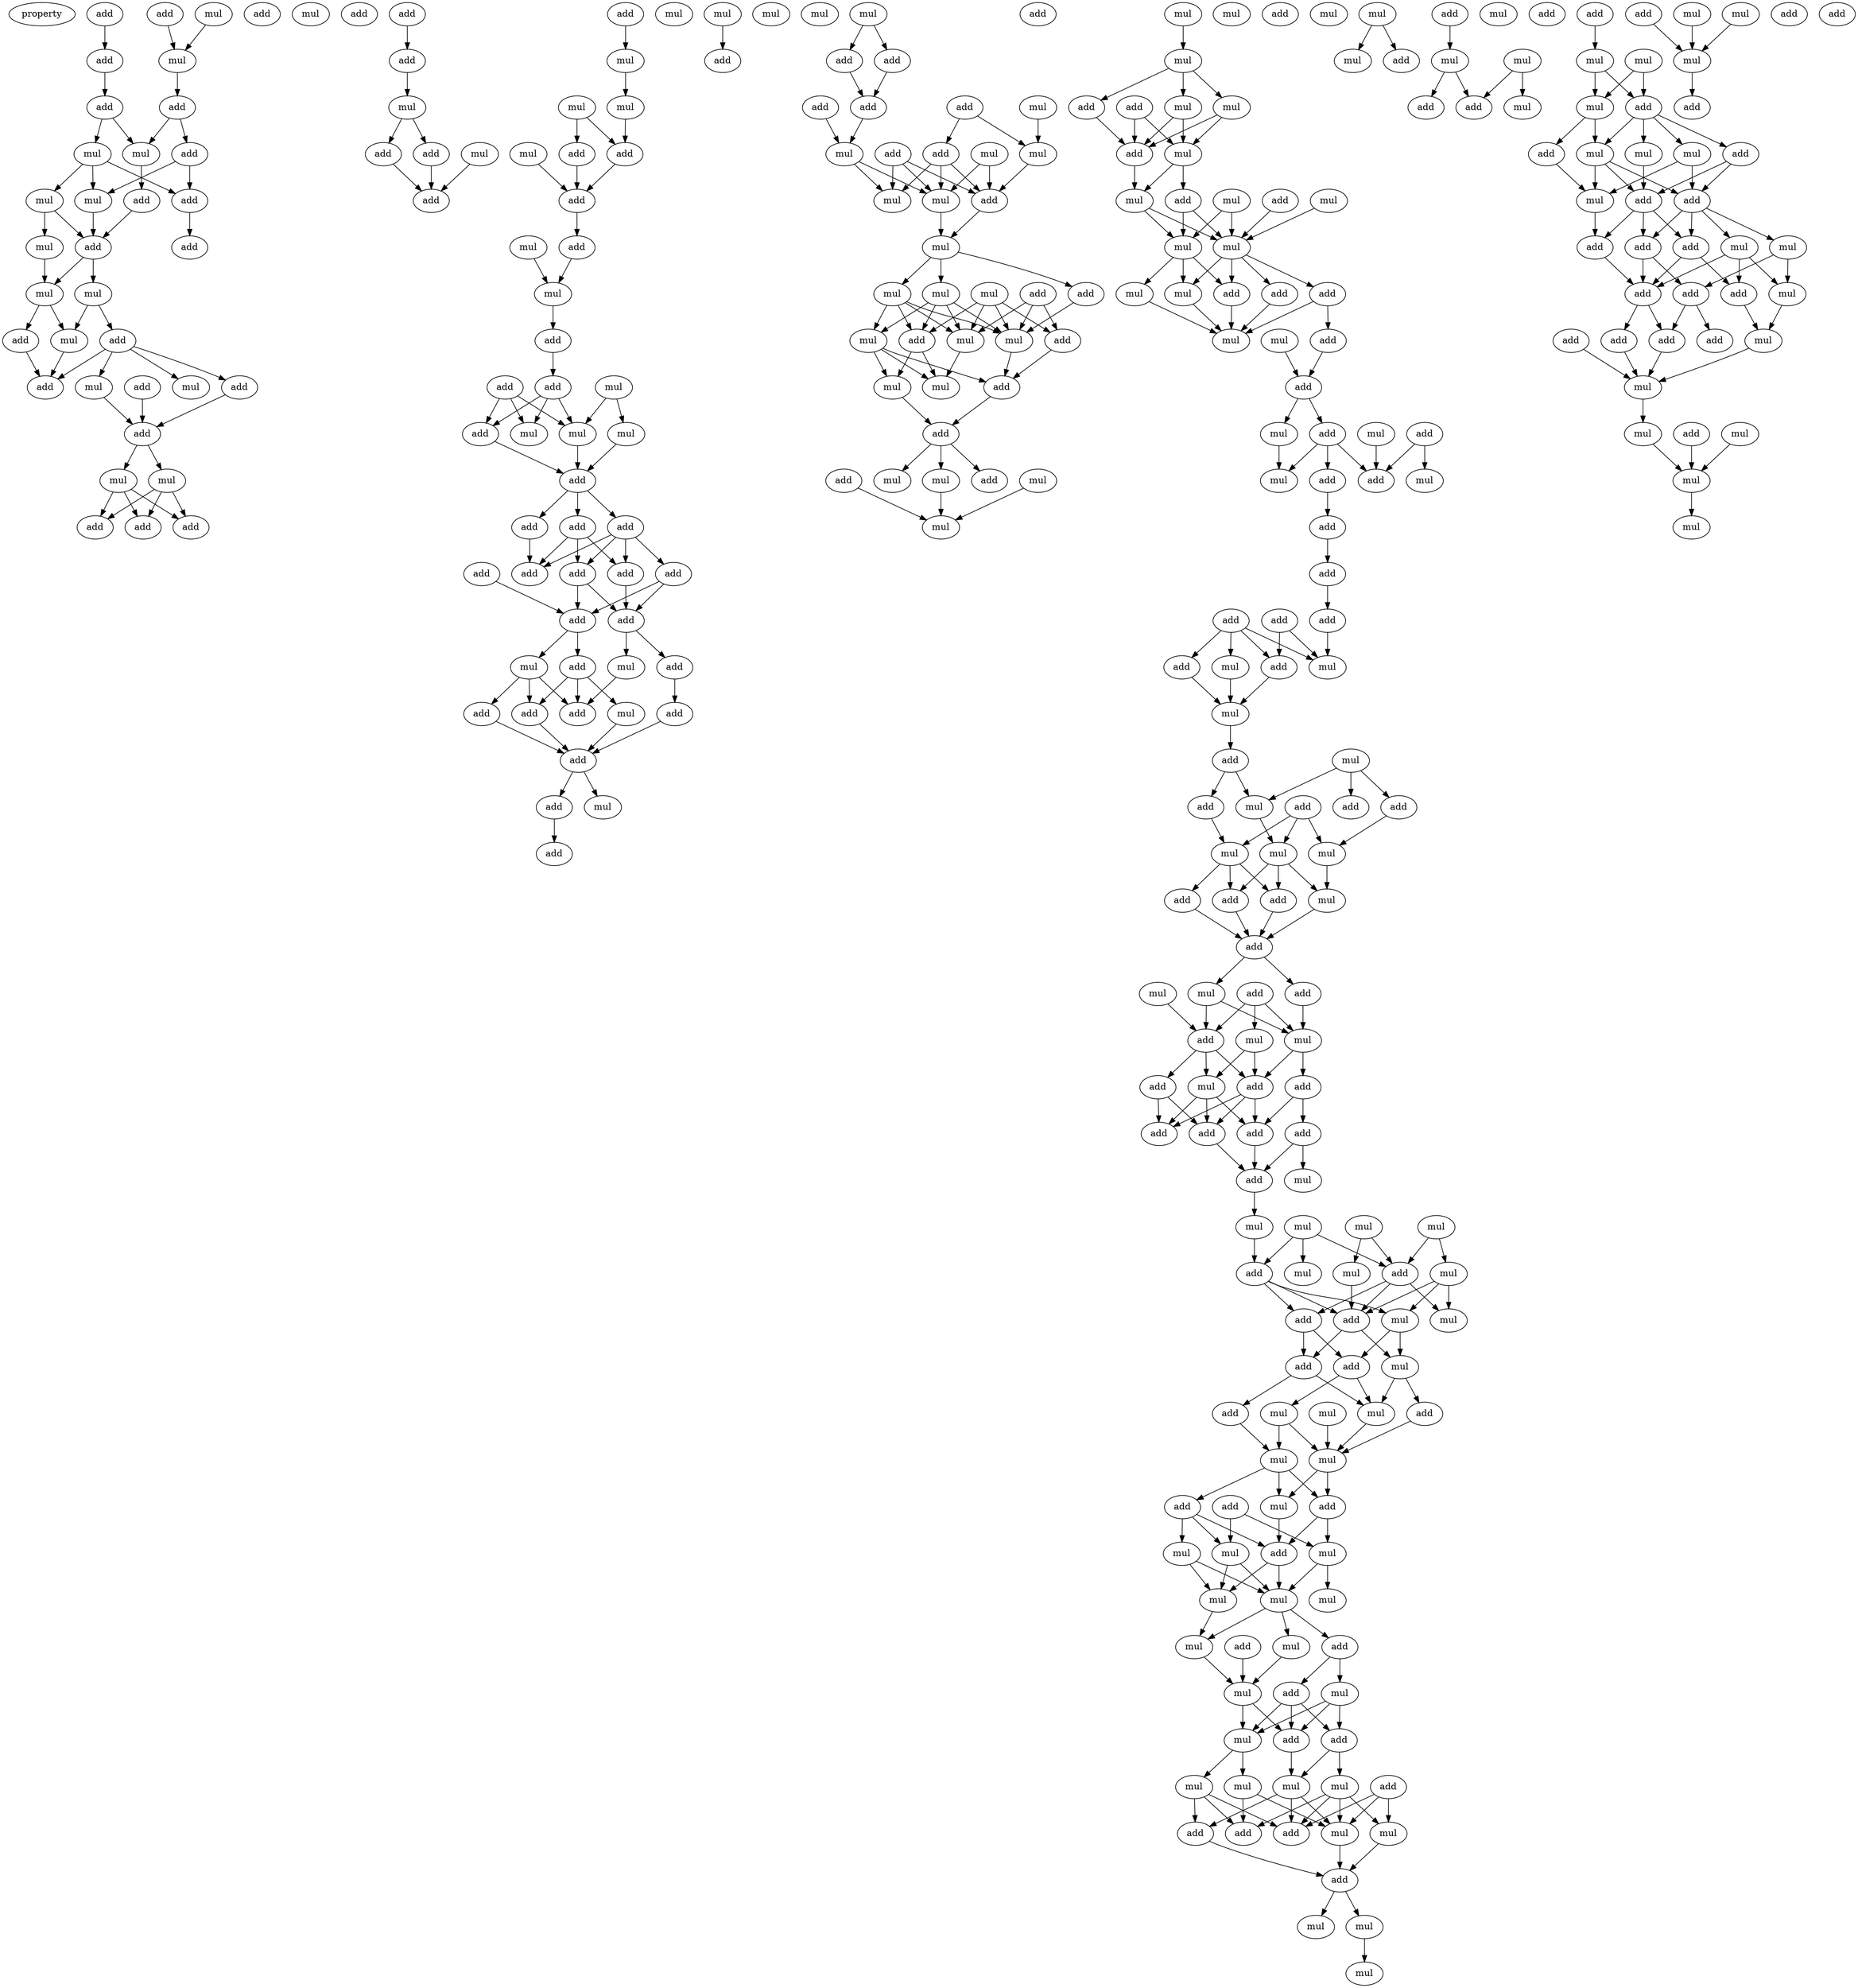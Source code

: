 digraph {
    node [fontcolor=black]
    property [mul=2,lf=1.1]
    0 [ label = mul ];
    1 [ label = add ];
    2 [ label = add ];
    3 [ label = mul ];
    4 [ label = add ];
    5 [ label = mul ];
    6 [ label = add ];
    7 [ label = add ];
    8 [ label = add ];
    9 [ label = mul ];
    10 [ label = mul ];
    11 [ label = add ];
    12 [ label = mul ];
    13 [ label = add ];
    14 [ label = mul ];
    15 [ label = add ];
    16 [ label = add ];
    17 [ label = mul ];
    18 [ label = add ];
    19 [ label = add ];
    20 [ label = mul ];
    21 [ label = mul ];
    22 [ label = add ];
    23 [ label = mul ];
    24 [ label = add ];
    25 [ label = add ];
    26 [ label = mul ];
    27 [ label = mul ];
    28 [ label = add ];
    29 [ label = add ];
    30 [ label = add ];
    31 [ label = mul ];
    32 [ label = add ];
    33 [ label = mul ];
    34 [ label = add ];
    35 [ label = add ];
    36 [ label = add ];
    37 [ label = add ];
    38 [ label = mul ];
    39 [ label = add ];
    40 [ label = mul ];
    41 [ label = add ];
    42 [ label = add ];
    43 [ label = add ];
    44 [ label = mul ];
    45 [ label = mul ];
    46 [ label = mul ];
    47 [ label = mul ];
    48 [ label = add ];
    49 [ label = add ];
    50 [ label = add ];
    51 [ label = mul ];
    52 [ label = add ];
    53 [ label = mul ];
    54 [ label = mul ];
    55 [ label = mul ];
    56 [ label = add ];
    57 [ label = mul ];
    58 [ label = add ];
    59 [ label = add ];
    60 [ label = add ];
    61 [ label = mul ];
    62 [ label = add ];
    63 [ label = mul ];
    64 [ label = mul ];
    65 [ label = add ];
    66 [ label = add ];
    67 [ label = add ];
    68 [ label = add ];
    69 [ label = add ];
    70 [ label = add ];
    71 [ label = add ];
    72 [ label = add ];
    73 [ label = add ];
    74 [ label = add ];
    75 [ label = add ];
    76 [ label = mul ];
    77 [ label = add ];
    78 [ label = mul ];
    79 [ label = add ];
    80 [ label = add ];
    81 [ label = mul ];
    82 [ label = add ];
    83 [ label = add ];
    84 [ label = add ];
    85 [ label = add ];
    86 [ label = mul ];
    87 [ label = mul ];
    88 [ label = add ];
    89 [ label = mul ];
    90 [ label = add ];
    91 [ label = mul ];
    92 [ label = add ];
    93 [ label = add ];
    94 [ label = add ];
    95 [ label = mul ];
    96 [ label = add ];
    97 [ label = add ];
    98 [ label = add ];
    99 [ label = mul ];
    100 [ label = mul ];
    101 [ label = add ];
    102 [ label = mul ];
    103 [ label = add ];
    104 [ label = add ];
    105 [ label = mul ];
    106 [ label = mul ];
    107 [ label = mul ];
    108 [ label = add ];
    109 [ label = mul ];
    110 [ label = mul ];
    111 [ label = add ];
    112 [ label = mul ];
    113 [ label = mul ];
    114 [ label = mul ];
    115 [ label = add ];
    116 [ label = add ];
    117 [ label = mul ];
    118 [ label = mul ];
    119 [ label = mul ];
    120 [ label = add ];
    121 [ label = add ];
    122 [ label = add ];
    123 [ label = mul ];
    124 [ label = mul ];
    125 [ label = add ];
    126 [ label = mul ];
    127 [ label = mul ];
    128 [ label = mul ];
    129 [ label = mul ];
    130 [ label = add ];
    131 [ label = mul ];
    132 [ label = add ];
    133 [ label = mul ];
    134 [ label = add ];
    135 [ label = mul ];
    136 [ label = mul ];
    137 [ label = mul ];
    138 [ label = add ];
    139 [ label = add ];
    140 [ label = mul ];
    141 [ label = mul ];
    142 [ label = mul ];
    143 [ label = mul ];
    144 [ label = mul ];
    145 [ label = add ];
    146 [ label = add ];
    147 [ label = add ];
    148 [ label = mul ];
    149 [ label = add ];
    150 [ label = mul ];
    151 [ label = add ];
    152 [ label = mul ];
    153 [ label = add ];
    154 [ label = mul ];
    155 [ label = add ];
    156 [ label = mul ];
    157 [ label = add ];
    158 [ label = mul ];
    159 [ label = mul ];
    160 [ label = add ];
    161 [ label = add ];
    162 [ label = add ];
    163 [ label = add ];
    164 [ label = add ];
    165 [ label = add ];
    166 [ label = mul ];
    167 [ label = add ];
    168 [ label = mul ];
    169 [ label = add ];
    170 [ label = mul ];
    171 [ label = add ];
    172 [ label = mul ];
    173 [ label = mul ];
    174 [ label = add ];
    175 [ label = add ];
    176 [ label = add ];
    177 [ label = add ];
    178 [ label = mul ];
    179 [ label = mul ];
    180 [ label = mul ];
    181 [ label = add ];
    182 [ label = add ];
    183 [ label = add ];
    184 [ label = mul ];
    185 [ label = add ];
    186 [ label = add ];
    187 [ label = add ];
    188 [ label = mul ];
    189 [ label = add ];
    190 [ label = mul ];
    191 [ label = mul ];
    192 [ label = mul ];
    193 [ label = add ];
    194 [ label = add ];
    195 [ label = add ];
    196 [ label = add ];
    197 [ label = mul ];
    198 [ label = add ];
    199 [ label = add ];
    200 [ label = add ];
    201 [ label = add ];
    202 [ label = add ];
    203 [ label = mul ];
    204 [ label = mul ];
    205 [ label = mul ];
    206 [ label = mul ];
    207 [ label = mul ];
    208 [ label = mul ];
    209 [ label = add ];
    210 [ label = mul ];
    211 [ label = mul ];
    212 [ label = add ];
    213 [ label = mul ];
    214 [ label = add ];
    215 [ label = add ];
    216 [ label = mul ];
    217 [ label = add ];
    218 [ label = add ];
    219 [ label = mul ];
    220 [ label = add ];
    221 [ label = mul ];
    222 [ label = mul ];
    223 [ label = mul ];
    224 [ label = add ];
    225 [ label = mul ];
    226 [ label = mul ];
    227 [ label = mul ];
    228 [ label = add ];
    229 [ label = add ];
    230 [ label = add ];
    231 [ label = add ];
    232 [ label = mul ];
    233 [ label = mul ];
    234 [ label = mul ];
    235 [ label = mul ];
    236 [ label = mul ];
    237 [ label = mul ];
    238 [ label = mul ];
    239 [ label = mul ];
    240 [ label = add ];
    241 [ label = add ];
    242 [ label = add ];
    243 [ label = mul ];
    244 [ label = mul ];
    245 [ label = add ];
    246 [ label = add ];
    247 [ label = mul ];
    248 [ label = mul ];
    249 [ label = mul ];
    250 [ label = mul ];
    251 [ label = mul ];
    252 [ label = add ];
    253 [ label = mul ];
    254 [ label = add ];
    255 [ label = add ];
    256 [ label = add ];
    257 [ label = mul ];
    258 [ label = add ];
    259 [ label = mul ];
    260 [ label = mul ];
    261 [ label = mul ];
    262 [ label = mul ];
    263 [ label = mul ];
    264 [ label = add ];
    265 [ label = mul ];
    266 [ label = add ];
    267 [ label = mul ];
    268 [ label = mul ];
    269 [ label = add ];
    270 [ label = add ];
    271 [ label = mul ];
    272 [ label = mul ];
    273 [ label = add ];
    274 [ label = add ];
    275 [ label = mul ];
    276 [ label = mul ];
    277 [ label = add ];
    278 [ label = mul ];
    279 [ label = mul ];
    280 [ label = add ];
    281 [ label = add ];
    282 [ label = mul ];
    283 [ label = mul ];
    284 [ label = mul ];
    285 [ label = add ];
    286 [ label = add ];
    287 [ label = mul ];
    288 [ label = mul ];
    289 [ label = add ];
    290 [ label = add ];
    291 [ label = add ];
    292 [ label = add ];
    293 [ label = mul ];
    294 [ label = add ];
    295 [ label = add ];
    296 [ label = add ];
    297 [ label = add ];
    298 [ label = add ];
    299 [ label = add ];
    300 [ label = mul ];
    301 [ label = mul ];
    302 [ label = add ];
    303 [ label = mul ];
    304 [ label = mul ];
    305 [ label = mul ];
    306 [ label = add ];
    307 [ label = mul ];
    308 [ label = add ];
    309 [ label = mul ];
    310 [ label = mul ];
    311 [ label = mul ];
    312 [ label = add ];
    313 [ label = add ];
    0 -> 5 [ name = 0 ];
    1 -> 5 [ name = 1 ];
    4 -> 6 [ name = 2 ];
    5 -> 8 [ name = 3 ];
    6 -> 7 [ name = 4 ];
    7 -> 9 [ name = 5 ];
    7 -> 10 [ name = 6 ];
    8 -> 9 [ name = 7 ];
    8 -> 11 [ name = 8 ];
    9 -> 15 [ name = 9 ];
    10 -> 12 [ name = 10 ];
    10 -> 14 [ name = 11 ];
    10 -> 16 [ name = 12 ];
    11 -> 14 [ name = 13 ];
    11 -> 16 [ name = 14 ];
    12 -> 17 [ name = 15 ];
    12 -> 18 [ name = 16 ];
    14 -> 18 [ name = 17 ];
    15 -> 18 [ name = 18 ];
    16 -> 19 [ name = 19 ];
    17 -> 20 [ name = 20 ];
    18 -> 20 [ name = 21 ];
    18 -> 21 [ name = 22 ];
    20 -> 22 [ name = 23 ];
    20 -> 23 [ name = 24 ];
    21 -> 23 [ name = 25 ];
    21 -> 24 [ name = 26 ];
    22 -> 25 [ name = 27 ];
    23 -> 25 [ name = 28 ];
    24 -> 25 [ name = 29 ];
    24 -> 26 [ name = 30 ];
    24 -> 27 [ name = 31 ];
    24 -> 28 [ name = 32 ];
    26 -> 30 [ name = 33 ];
    28 -> 30 [ name = 34 ];
    29 -> 30 [ name = 35 ];
    30 -> 31 [ name = 36 ];
    30 -> 33 [ name = 37 ];
    31 -> 34 [ name = 38 ];
    31 -> 35 [ name = 39 ];
    31 -> 37 [ name = 40 ];
    32 -> 36 [ name = 41 ];
    33 -> 34 [ name = 42 ];
    33 -> 35 [ name = 43 ];
    33 -> 37 [ name = 44 ];
    36 -> 38 [ name = 45 ];
    38 -> 39 [ name = 46 ];
    38 -> 41 [ name = 47 ];
    39 -> 43 [ name = 48 ];
    40 -> 43 [ name = 49 ];
    41 -> 43 [ name = 50 ];
    42 -> 44 [ name = 51 ];
    44 -> 45 [ name = 52 ];
    45 -> 49 [ name = 53 ];
    46 -> 48 [ name = 54 ];
    46 -> 49 [ name = 55 ];
    47 -> 50 [ name = 56 ];
    48 -> 50 [ name = 57 ];
    49 -> 50 [ name = 58 ];
    50 -> 52 [ name = 59 ];
    51 -> 54 [ name = 60 ];
    52 -> 54 [ name = 61 ];
    54 -> 56 [ name = 62 ];
    55 -> 60 [ name = 63 ];
    56 -> 58 [ name = 64 ];
    57 -> 61 [ name = 65 ];
    57 -> 64 [ name = 66 ];
    58 -> 61 [ name = 67 ];
    58 -> 62 [ name = 68 ];
    58 -> 63 [ name = 69 ];
    59 -> 61 [ name = 70 ];
    59 -> 62 [ name = 71 ];
    59 -> 63 [ name = 72 ];
    61 -> 65 [ name = 73 ];
    62 -> 65 [ name = 74 ];
    64 -> 65 [ name = 75 ];
    65 -> 66 [ name = 76 ];
    65 -> 67 [ name = 77 ];
    65 -> 68 [ name = 78 ];
    66 -> 69 [ name = 79 ];
    66 -> 71 [ name = 80 ];
    66 -> 72 [ name = 81 ];
    66 -> 73 [ name = 82 ];
    67 -> 69 [ name = 83 ];
    68 -> 69 [ name = 84 ];
    68 -> 72 [ name = 85 ];
    68 -> 73 [ name = 86 ];
    70 -> 74 [ name = 87 ];
    71 -> 74 [ name = 88 ];
    71 -> 75 [ name = 89 ];
    72 -> 74 [ name = 90 ];
    72 -> 75 [ name = 91 ];
    73 -> 75 [ name = 92 ];
    74 -> 78 [ name = 93 ];
    74 -> 79 [ name = 94 ];
    75 -> 76 [ name = 95 ];
    75 -> 77 [ name = 96 ];
    76 -> 82 [ name = 97 ];
    77 -> 83 [ name = 98 ];
    78 -> 80 [ name = 99 ];
    78 -> 82 [ name = 100 ];
    78 -> 84 [ name = 101 ];
    79 -> 80 [ name = 102 ];
    79 -> 81 [ name = 103 ];
    79 -> 82 [ name = 104 ];
    80 -> 85 [ name = 105 ];
    81 -> 85 [ name = 106 ];
    83 -> 85 [ name = 107 ];
    84 -> 85 [ name = 108 ];
    85 -> 88 [ name = 109 ];
    85 -> 89 [ name = 110 ];
    88 -> 90 [ name = 111 ];
    91 -> 93 [ name = 112 ];
    91 -> 94 [ name = 113 ];
    93 -> 97 [ name = 114 ];
    94 -> 97 [ name = 115 ];
    95 -> 100 [ name = 116 ];
    96 -> 100 [ name = 117 ];
    96 -> 103 [ name = 118 ];
    97 -> 102 [ name = 119 ];
    98 -> 102 [ name = 120 ];
    99 -> 104 [ name = 121 ];
    99 -> 105 [ name = 122 ];
    100 -> 104 [ name = 123 ];
    101 -> 104 [ name = 124 ];
    101 -> 105 [ name = 125 ];
    101 -> 106 [ name = 126 ];
    102 -> 105 [ name = 127 ];
    102 -> 106 [ name = 128 ];
    103 -> 104 [ name = 129 ];
    103 -> 105 [ name = 130 ];
    103 -> 106 [ name = 131 ];
    104 -> 107 [ name = 132 ];
    105 -> 107 [ name = 133 ];
    107 -> 109 [ name = 134 ];
    107 -> 110 [ name = 135 ];
    107 -> 111 [ name = 136 ];
    108 -> 113 [ name = 137 ];
    108 -> 115 [ name = 138 ];
    108 -> 117 [ name = 139 ];
    109 -> 113 [ name = 140 ];
    109 -> 114 [ name = 141 ];
    109 -> 116 [ name = 142 ];
    109 -> 117 [ name = 143 ];
    110 -> 113 [ name = 144 ];
    110 -> 114 [ name = 145 ];
    110 -> 116 [ name = 146 ];
    110 -> 117 [ name = 147 ];
    111 -> 113 [ name = 148 ];
    112 -> 113 [ name = 149 ];
    112 -> 115 [ name = 150 ];
    112 -> 116 [ name = 151 ];
    112 -> 117 [ name = 152 ];
    113 -> 120 [ name = 153 ];
    114 -> 118 [ name = 154 ];
    114 -> 119 [ name = 155 ];
    114 -> 120 [ name = 156 ];
    115 -> 120 [ name = 157 ];
    116 -> 118 [ name = 158 ];
    116 -> 119 [ name = 159 ];
    117 -> 119 [ name = 160 ];
    118 -> 121 [ name = 161 ];
    120 -> 121 [ name = 162 ];
    121 -> 123 [ name = 163 ];
    121 -> 124 [ name = 164 ];
    121 -> 125 [ name = 165 ];
    122 -> 127 [ name = 166 ];
    124 -> 127 [ name = 167 ];
    126 -> 127 [ name = 168 ];
    128 -> 129 [ name = 169 ];
    129 -> 131 [ name = 170 ];
    129 -> 132 [ name = 171 ];
    129 -> 133 [ name = 172 ];
    130 -> 134 [ name = 173 ];
    130 -> 135 [ name = 174 ];
    131 -> 134 [ name = 175 ];
    131 -> 135 [ name = 176 ];
    132 -> 134 [ name = 177 ];
    133 -> 134 [ name = 178 ];
    133 -> 135 [ name = 179 ];
    134 -> 140 [ name = 180 ];
    135 -> 138 [ name = 181 ];
    135 -> 140 [ name = 182 ];
    136 -> 141 [ name = 183 ];
    136 -> 142 [ name = 184 ];
    137 -> 141 [ name = 185 ];
    138 -> 141 [ name = 186 ];
    138 -> 142 [ name = 187 ];
    139 -> 141 [ name = 188 ];
    140 -> 141 [ name = 189 ];
    140 -> 142 [ name = 190 ];
    141 -> 143 [ name = 191 ];
    141 -> 145 [ name = 192 ];
    141 -> 146 [ name = 193 ];
    141 -> 147 [ name = 194 ];
    142 -> 143 [ name = 195 ];
    142 -> 144 [ name = 196 ];
    142 -> 145 [ name = 197 ];
    143 -> 148 [ name = 198 ];
    144 -> 148 [ name = 199 ];
    145 -> 148 [ name = 200 ];
    146 -> 148 [ name = 201 ];
    146 -> 149 [ name = 202 ];
    147 -> 148 [ name = 203 ];
    149 -> 151 [ name = 204 ];
    150 -> 151 [ name = 205 ];
    151 -> 154 [ name = 206 ];
    151 -> 155 [ name = 207 ];
    153 -> 159 [ name = 208 ];
    153 -> 160 [ name = 209 ];
    154 -> 158 [ name = 210 ];
    155 -> 157 [ name = 211 ];
    155 -> 158 [ name = 212 ];
    155 -> 160 [ name = 213 ];
    156 -> 160 [ name = 214 ];
    157 -> 161 [ name = 215 ];
    161 -> 162 [ name = 216 ];
    162 -> 163 [ name = 217 ];
    163 -> 168 [ name = 218 ];
    164 -> 166 [ name = 219 ];
    164 -> 167 [ name = 220 ];
    164 -> 168 [ name = 221 ];
    164 -> 169 [ name = 222 ];
    165 -> 168 [ name = 223 ];
    165 -> 169 [ name = 224 ];
    166 -> 170 [ name = 225 ];
    167 -> 170 [ name = 226 ];
    169 -> 170 [ name = 227 ];
    170 -> 171 [ name = 228 ];
    171 -> 173 [ name = 229 ];
    171 -> 176 [ name = 230 ];
    172 -> 173 [ name = 231 ];
    172 -> 174 [ name = 232 ];
    172 -> 177 [ name = 233 ];
    173 -> 178 [ name = 234 ];
    174 -> 179 [ name = 235 ];
    175 -> 178 [ name = 236 ];
    175 -> 179 [ name = 237 ];
    175 -> 180 [ name = 238 ];
    176 -> 180 [ name = 239 ];
    178 -> 181 [ name = 240 ];
    178 -> 182 [ name = 241 ];
    178 -> 184 [ name = 242 ];
    179 -> 184 [ name = 243 ];
    180 -> 181 [ name = 244 ];
    180 -> 182 [ name = 245 ];
    180 -> 183 [ name = 246 ];
    181 -> 185 [ name = 247 ];
    182 -> 185 [ name = 248 ];
    183 -> 185 [ name = 249 ];
    184 -> 185 [ name = 250 ];
    185 -> 186 [ name = 251 ];
    185 -> 188 [ name = 252 ];
    186 -> 191 [ name = 253 ];
    188 -> 191 [ name = 254 ];
    188 -> 193 [ name = 255 ];
    189 -> 191 [ name = 256 ];
    189 -> 192 [ name = 257 ];
    189 -> 193 [ name = 258 ];
    190 -> 193 [ name = 259 ];
    191 -> 194 [ name = 260 ];
    191 -> 195 [ name = 261 ];
    192 -> 194 [ name = 262 ];
    192 -> 197 [ name = 263 ];
    193 -> 194 [ name = 264 ];
    193 -> 196 [ name = 265 ];
    193 -> 197 [ name = 266 ];
    194 -> 198 [ name = 267 ];
    194 -> 200 [ name = 268 ];
    194 -> 201 [ name = 269 ];
    195 -> 199 [ name = 270 ];
    195 -> 200 [ name = 271 ];
    196 -> 198 [ name = 272 ];
    196 -> 201 [ name = 273 ];
    197 -> 198 [ name = 274 ];
    197 -> 200 [ name = 275 ];
    197 -> 201 [ name = 276 ];
    198 -> 202 [ name = 277 ];
    199 -> 202 [ name = 278 ];
    199 -> 203 [ name = 279 ];
    200 -> 202 [ name = 280 ];
    202 -> 207 [ name = 281 ];
    204 -> 209 [ name = 282 ];
    204 -> 210 [ name = 283 ];
    205 -> 209 [ name = 284 ];
    205 -> 211 [ name = 285 ];
    205 -> 212 [ name = 286 ];
    206 -> 208 [ name = 287 ];
    206 -> 209 [ name = 288 ];
    207 -> 212 [ name = 289 ];
    208 -> 214 [ name = 290 ];
    209 -> 214 [ name = 291 ];
    209 -> 215 [ name = 292 ];
    209 -> 216 [ name = 293 ];
    210 -> 213 [ name = 294 ];
    210 -> 214 [ name = 295 ];
    210 -> 216 [ name = 296 ];
    212 -> 213 [ name = 297 ];
    212 -> 214 [ name = 298 ];
    212 -> 215 [ name = 299 ];
    213 -> 217 [ name = 300 ];
    213 -> 219 [ name = 301 ];
    214 -> 218 [ name = 302 ];
    214 -> 219 [ name = 303 ];
    215 -> 217 [ name = 304 ];
    215 -> 218 [ name = 305 ];
    217 -> 221 [ name = 306 ];
    217 -> 222 [ name = 307 ];
    218 -> 220 [ name = 308 ];
    218 -> 221 [ name = 309 ];
    219 -> 221 [ name = 310 ];
    219 -> 224 [ name = 311 ];
    220 -> 225 [ name = 312 ];
    221 -> 226 [ name = 313 ];
    222 -> 225 [ name = 314 ];
    222 -> 226 [ name = 315 ];
    223 -> 226 [ name = 316 ];
    224 -> 226 [ name = 317 ];
    225 -> 227 [ name = 318 ];
    225 -> 228 [ name = 319 ];
    225 -> 230 [ name = 320 ];
    226 -> 227 [ name = 321 ];
    226 -> 230 [ name = 322 ];
    227 -> 231 [ name = 323 ];
    228 -> 231 [ name = 324 ];
    228 -> 232 [ name = 325 ];
    228 -> 233 [ name = 326 ];
    229 -> 232 [ name = 327 ];
    229 -> 234 [ name = 328 ];
    230 -> 231 [ name = 329 ];
    230 -> 234 [ name = 330 ];
    231 -> 236 [ name = 331 ];
    231 -> 237 [ name = 332 ];
    232 -> 236 [ name = 333 ];
    232 -> 237 [ name = 334 ];
    233 -> 236 [ name = 335 ];
    233 -> 237 [ name = 336 ];
    234 -> 235 [ name = 337 ];
    234 -> 237 [ name = 338 ];
    236 -> 239 [ name = 339 ];
    237 -> 238 [ name = 340 ];
    237 -> 239 [ name = 341 ];
    237 -> 240 [ name = 342 ];
    238 -> 244 [ name = 343 ];
    239 -> 244 [ name = 344 ];
    240 -> 242 [ name = 345 ];
    240 -> 243 [ name = 346 ];
    241 -> 244 [ name = 347 ];
    242 -> 245 [ name = 348 ];
    242 -> 246 [ name = 349 ];
    242 -> 247 [ name = 350 ];
    243 -> 245 [ name = 351 ];
    243 -> 246 [ name = 352 ];
    243 -> 247 [ name = 353 ];
    244 -> 246 [ name = 354 ];
    244 -> 247 [ name = 355 ];
    245 -> 248 [ name = 356 ];
    245 -> 249 [ name = 357 ];
    246 -> 249 [ name = 358 ];
    247 -> 250 [ name = 359 ];
    247 -> 251 [ name = 360 ];
    248 -> 253 [ name = 361 ];
    248 -> 254 [ name = 362 ];
    248 -> 256 [ name = 363 ];
    248 -> 257 [ name = 364 ];
    249 -> 253 [ name = 365 ];
    249 -> 255 [ name = 366 ];
    249 -> 256 [ name = 367 ];
    250 -> 253 [ name = 368 ];
    250 -> 254 [ name = 369 ];
    251 -> 254 [ name = 370 ];
    251 -> 255 [ name = 371 ];
    251 -> 256 [ name = 372 ];
    252 -> 253 [ name = 373 ];
    252 -> 256 [ name = 374 ];
    252 -> 257 [ name = 375 ];
    253 -> 258 [ name = 376 ];
    255 -> 258 [ name = 377 ];
    257 -> 258 [ name = 378 ];
    258 -> 259 [ name = 379 ];
    258 -> 260 [ name = 380 ];
    260 -> 262 [ name = 381 ];
    263 -> 265 [ name = 382 ];
    263 -> 266 [ name = 383 ];
    264 -> 267 [ name = 384 ];
    267 -> 269 [ name = 385 ];
    267 -> 270 [ name = 386 ];
    268 -> 269 [ name = 387 ];
    268 -> 272 [ name = 388 ];
    274 -> 276 [ name = 389 ];
    275 -> 277 [ name = 390 ];
    275 -> 278 [ name = 391 ];
    276 -> 277 [ name = 392 ];
    276 -> 278 [ name = 393 ];
    277 -> 279 [ name = 394 ];
    277 -> 281 [ name = 395 ];
    277 -> 282 [ name = 396 ];
    277 -> 283 [ name = 397 ];
    278 -> 280 [ name = 398 ];
    278 -> 282 [ name = 399 ];
    279 -> 284 [ name = 400 ];
    279 -> 286 [ name = 401 ];
    280 -> 284 [ name = 402 ];
    281 -> 285 [ name = 403 ];
    281 -> 286 [ name = 404 ];
    282 -> 284 [ name = 405 ];
    282 -> 285 [ name = 406 ];
    282 -> 286 [ name = 407 ];
    283 -> 285 [ name = 408 ];
    284 -> 291 [ name = 409 ];
    285 -> 289 [ name = 410 ];
    285 -> 290 [ name = 411 ];
    285 -> 291 [ name = 412 ];
    286 -> 287 [ name = 413 ];
    286 -> 288 [ name = 414 ];
    286 -> 289 [ name = 415 ];
    286 -> 290 [ name = 416 ];
    287 -> 292 [ name = 417 ];
    287 -> 293 [ name = 418 ];
    288 -> 293 [ name = 419 ];
    288 -> 294 [ name = 420 ];
    288 -> 295 [ name = 421 ];
    289 -> 292 [ name = 422 ];
    289 -> 294 [ name = 423 ];
    290 -> 294 [ name = 424 ];
    290 -> 295 [ name = 425 ];
    291 -> 294 [ name = 426 ];
    292 -> 296 [ name = 427 ];
    292 -> 297 [ name = 428 ];
    293 -> 300 [ name = 429 ];
    294 -> 296 [ name = 430 ];
    294 -> 299 [ name = 431 ];
    295 -> 300 [ name = 432 ];
    296 -> 301 [ name = 433 ];
    298 -> 301 [ name = 434 ];
    299 -> 301 [ name = 435 ];
    300 -> 301 [ name = 436 ];
    301 -> 304 [ name = 437 ];
    302 -> 305 [ name = 438 ];
    303 -> 305 [ name = 439 ];
    304 -> 305 [ name = 440 ];
    305 -> 307 [ name = 441 ];
    306 -> 311 [ name = 442 ];
    309 -> 311 [ name = 443 ];
    310 -> 311 [ name = 444 ];
    311 -> 312 [ name = 445 ];
}
